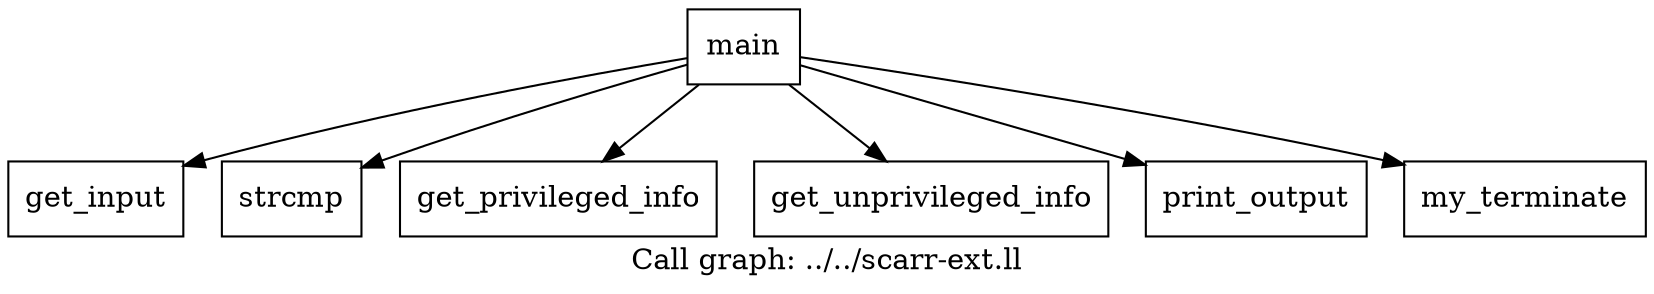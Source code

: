 digraph "Call graph: ../../scarr-ext.ll" {
	label="Call graph: ../../scarr-ext.ll";

	Node0x55b21c293570 [shape=record,label="{main}"];
	Node0x55b21c293570 -> Node0x55b21c293620;
	Node0x55b21c293570 -> Node0x55b21c293ae0;
	Node0x55b21c293570 -> Node0x55b21c293bc0;
	Node0x55b21c293570 -> Node0x55b21c293cf0;
	Node0x55b21c293570 -> Node0x55b21c293d70;
	Node0x55b21c293570 -> Node0x55b21c293f40;
	Node0x55b21c293620 [shape=record,label="{get_input}"];
	Node0x55b21c293ae0 [shape=record,label="{strcmp}"];
	Node0x55b21c293bc0 [shape=record,label="{get_privileged_info}"];
	Node0x55b21c293cf0 [shape=record,label="{get_unprivileged_info}"];
	Node0x55b21c293d70 [shape=record,label="{print_output}"];
	Node0x55b21c293f40 [shape=record,label="{my_terminate}"];
}
